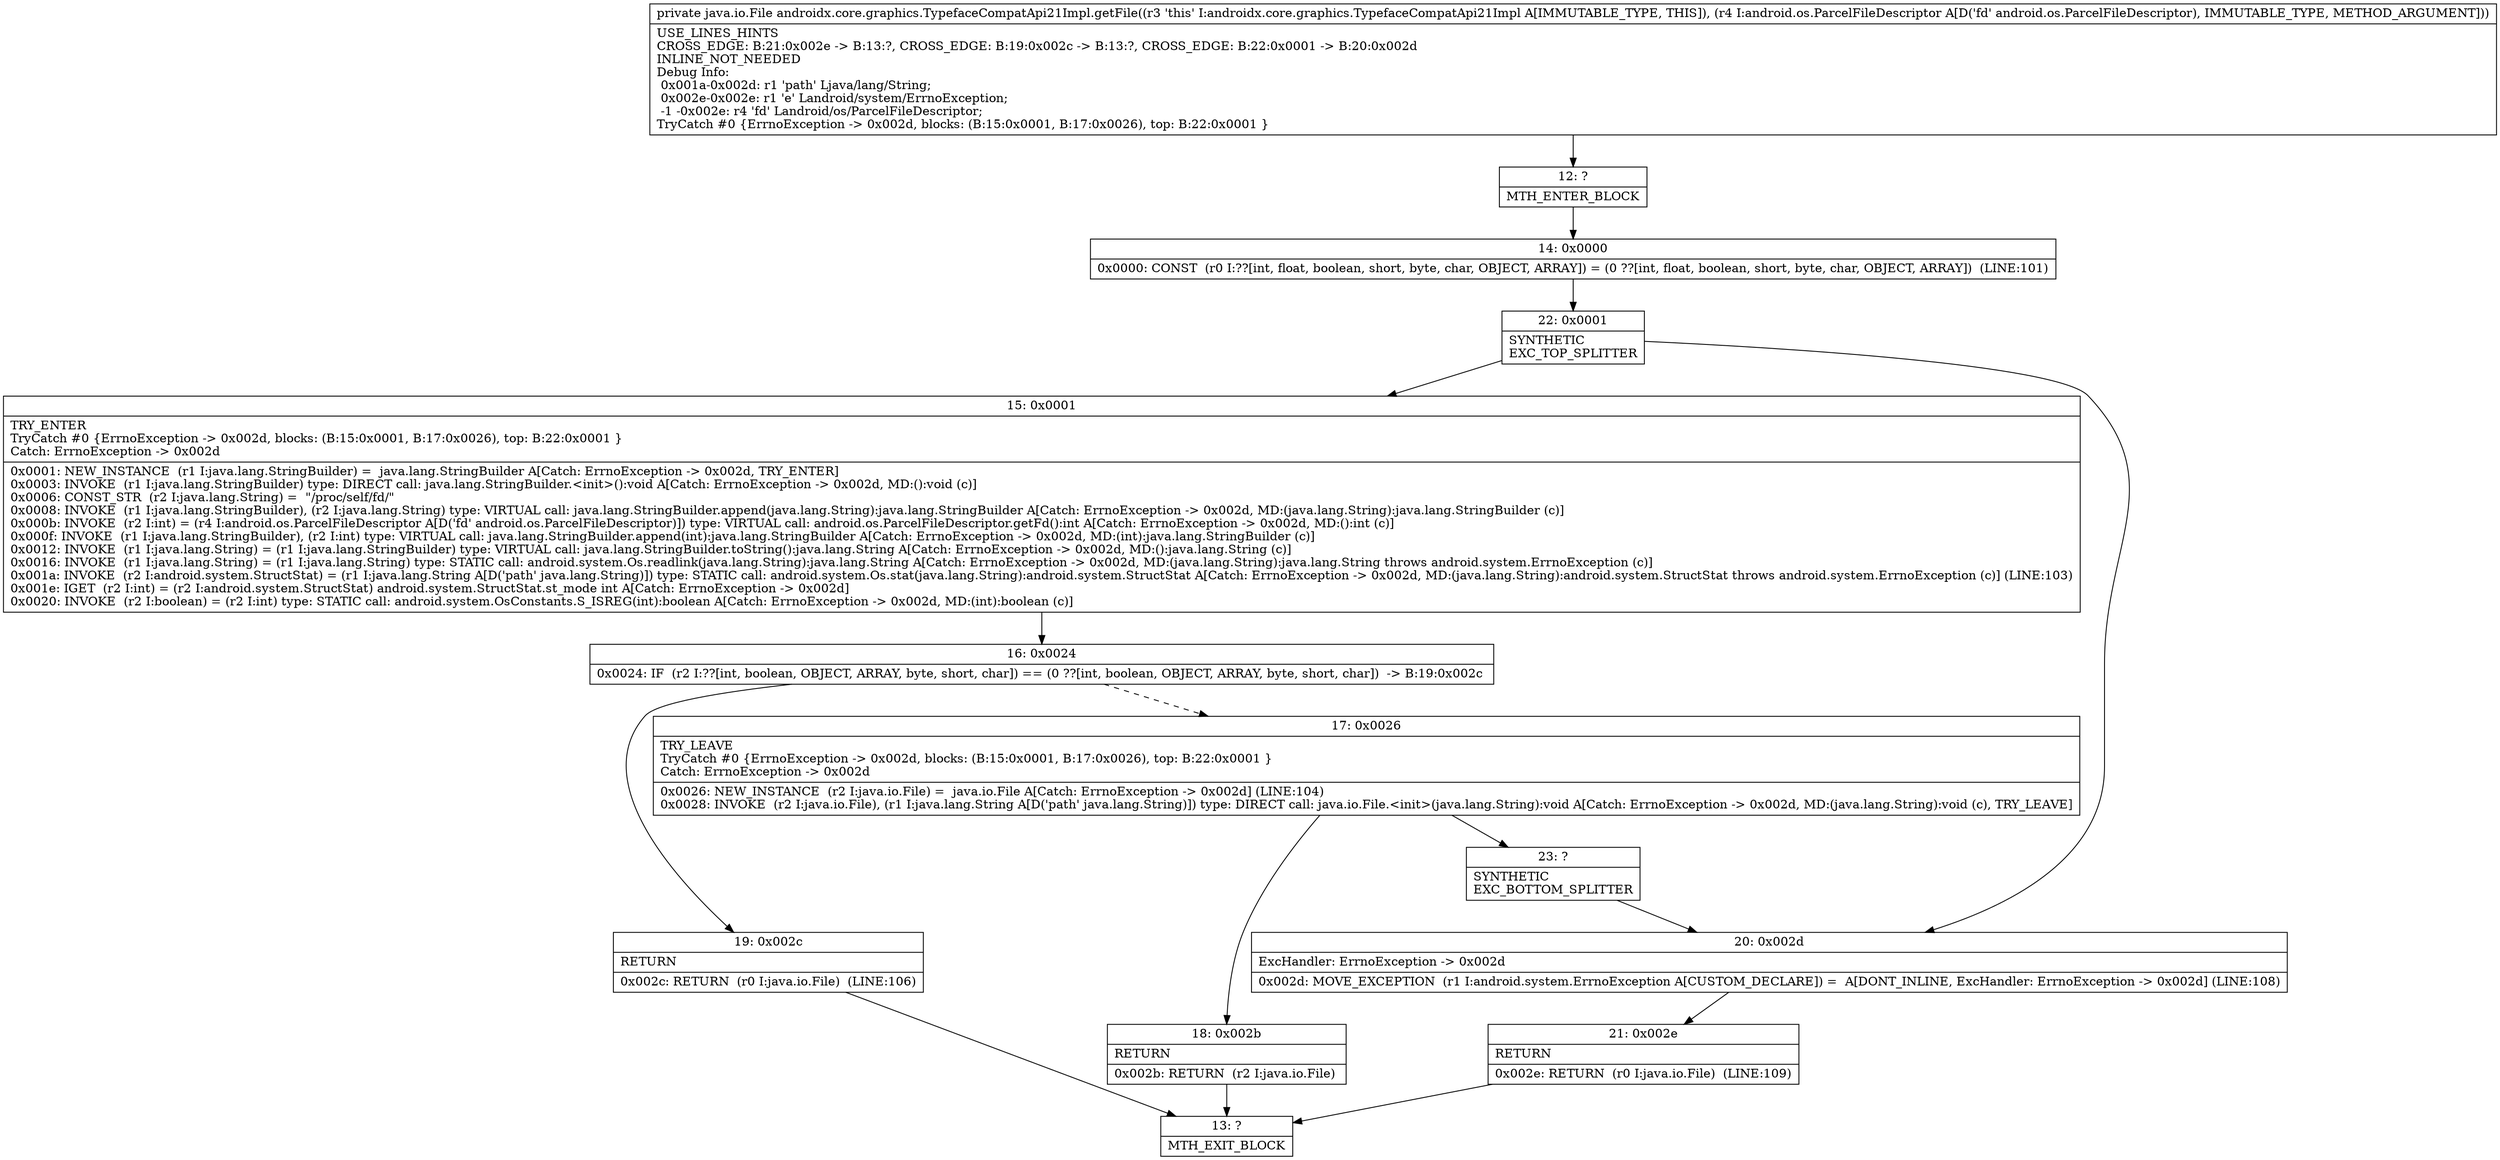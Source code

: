 digraph "CFG forandroidx.core.graphics.TypefaceCompatApi21Impl.getFile(Landroid\/os\/ParcelFileDescriptor;)Ljava\/io\/File;" {
Node_12 [shape=record,label="{12\:\ ?|MTH_ENTER_BLOCK\l}"];
Node_14 [shape=record,label="{14\:\ 0x0000|0x0000: CONST  (r0 I:??[int, float, boolean, short, byte, char, OBJECT, ARRAY]) = (0 ??[int, float, boolean, short, byte, char, OBJECT, ARRAY])  (LINE:101)\l}"];
Node_22 [shape=record,label="{22\:\ 0x0001|SYNTHETIC\lEXC_TOP_SPLITTER\l}"];
Node_15 [shape=record,label="{15\:\ 0x0001|TRY_ENTER\lTryCatch #0 \{ErrnoException \-\> 0x002d, blocks: (B:15:0x0001, B:17:0x0026), top: B:22:0x0001 \}\lCatch: ErrnoException \-\> 0x002d\l|0x0001: NEW_INSTANCE  (r1 I:java.lang.StringBuilder) =  java.lang.StringBuilder A[Catch: ErrnoException \-\> 0x002d, TRY_ENTER]\l0x0003: INVOKE  (r1 I:java.lang.StringBuilder) type: DIRECT call: java.lang.StringBuilder.\<init\>():void A[Catch: ErrnoException \-\> 0x002d, MD:():void (c)]\l0x0006: CONST_STR  (r2 I:java.lang.String) =  \"\/proc\/self\/fd\/\" \l0x0008: INVOKE  (r1 I:java.lang.StringBuilder), (r2 I:java.lang.String) type: VIRTUAL call: java.lang.StringBuilder.append(java.lang.String):java.lang.StringBuilder A[Catch: ErrnoException \-\> 0x002d, MD:(java.lang.String):java.lang.StringBuilder (c)]\l0x000b: INVOKE  (r2 I:int) = (r4 I:android.os.ParcelFileDescriptor A[D('fd' android.os.ParcelFileDescriptor)]) type: VIRTUAL call: android.os.ParcelFileDescriptor.getFd():int A[Catch: ErrnoException \-\> 0x002d, MD:():int (c)]\l0x000f: INVOKE  (r1 I:java.lang.StringBuilder), (r2 I:int) type: VIRTUAL call: java.lang.StringBuilder.append(int):java.lang.StringBuilder A[Catch: ErrnoException \-\> 0x002d, MD:(int):java.lang.StringBuilder (c)]\l0x0012: INVOKE  (r1 I:java.lang.String) = (r1 I:java.lang.StringBuilder) type: VIRTUAL call: java.lang.StringBuilder.toString():java.lang.String A[Catch: ErrnoException \-\> 0x002d, MD:():java.lang.String (c)]\l0x0016: INVOKE  (r1 I:java.lang.String) = (r1 I:java.lang.String) type: STATIC call: android.system.Os.readlink(java.lang.String):java.lang.String A[Catch: ErrnoException \-\> 0x002d, MD:(java.lang.String):java.lang.String throws android.system.ErrnoException (c)]\l0x001a: INVOKE  (r2 I:android.system.StructStat) = (r1 I:java.lang.String A[D('path' java.lang.String)]) type: STATIC call: android.system.Os.stat(java.lang.String):android.system.StructStat A[Catch: ErrnoException \-\> 0x002d, MD:(java.lang.String):android.system.StructStat throws android.system.ErrnoException (c)] (LINE:103)\l0x001e: IGET  (r2 I:int) = (r2 I:android.system.StructStat) android.system.StructStat.st_mode int A[Catch: ErrnoException \-\> 0x002d]\l0x0020: INVOKE  (r2 I:boolean) = (r2 I:int) type: STATIC call: android.system.OsConstants.S_ISREG(int):boolean A[Catch: ErrnoException \-\> 0x002d, MD:(int):boolean (c)]\l}"];
Node_16 [shape=record,label="{16\:\ 0x0024|0x0024: IF  (r2 I:??[int, boolean, OBJECT, ARRAY, byte, short, char]) == (0 ??[int, boolean, OBJECT, ARRAY, byte, short, char])  \-\> B:19:0x002c \l}"];
Node_17 [shape=record,label="{17\:\ 0x0026|TRY_LEAVE\lTryCatch #0 \{ErrnoException \-\> 0x002d, blocks: (B:15:0x0001, B:17:0x0026), top: B:22:0x0001 \}\lCatch: ErrnoException \-\> 0x002d\l|0x0026: NEW_INSTANCE  (r2 I:java.io.File) =  java.io.File A[Catch: ErrnoException \-\> 0x002d] (LINE:104)\l0x0028: INVOKE  (r2 I:java.io.File), (r1 I:java.lang.String A[D('path' java.lang.String)]) type: DIRECT call: java.io.File.\<init\>(java.lang.String):void A[Catch: ErrnoException \-\> 0x002d, MD:(java.lang.String):void (c), TRY_LEAVE]\l}"];
Node_18 [shape=record,label="{18\:\ 0x002b|RETURN\l|0x002b: RETURN  (r2 I:java.io.File) \l}"];
Node_13 [shape=record,label="{13\:\ ?|MTH_EXIT_BLOCK\l}"];
Node_23 [shape=record,label="{23\:\ ?|SYNTHETIC\lEXC_BOTTOM_SPLITTER\l}"];
Node_19 [shape=record,label="{19\:\ 0x002c|RETURN\l|0x002c: RETURN  (r0 I:java.io.File)  (LINE:106)\l}"];
Node_20 [shape=record,label="{20\:\ 0x002d|ExcHandler: ErrnoException \-\> 0x002d\l|0x002d: MOVE_EXCEPTION  (r1 I:android.system.ErrnoException A[CUSTOM_DECLARE]) =  A[DONT_INLINE, ExcHandler: ErrnoException \-\> 0x002d] (LINE:108)\l}"];
Node_21 [shape=record,label="{21\:\ 0x002e|RETURN\l|0x002e: RETURN  (r0 I:java.io.File)  (LINE:109)\l}"];
MethodNode[shape=record,label="{private java.io.File androidx.core.graphics.TypefaceCompatApi21Impl.getFile((r3 'this' I:androidx.core.graphics.TypefaceCompatApi21Impl A[IMMUTABLE_TYPE, THIS]), (r4 I:android.os.ParcelFileDescriptor A[D('fd' android.os.ParcelFileDescriptor), IMMUTABLE_TYPE, METHOD_ARGUMENT]))  | USE_LINES_HINTS\lCROSS_EDGE: B:21:0x002e \-\> B:13:?, CROSS_EDGE: B:19:0x002c \-\> B:13:?, CROSS_EDGE: B:22:0x0001 \-\> B:20:0x002d\lINLINE_NOT_NEEDED\lDebug Info:\l  0x001a\-0x002d: r1 'path' Ljava\/lang\/String;\l  0x002e\-0x002e: r1 'e' Landroid\/system\/ErrnoException;\l  \-1 \-0x002e: r4 'fd' Landroid\/os\/ParcelFileDescriptor;\lTryCatch #0 \{ErrnoException \-\> 0x002d, blocks: (B:15:0x0001, B:17:0x0026), top: B:22:0x0001 \}\l}"];
MethodNode -> Node_12;Node_12 -> Node_14;
Node_14 -> Node_22;
Node_22 -> Node_15;
Node_22 -> Node_20;
Node_15 -> Node_16;
Node_16 -> Node_17[style=dashed];
Node_16 -> Node_19;
Node_17 -> Node_18;
Node_17 -> Node_23;
Node_18 -> Node_13;
Node_23 -> Node_20;
Node_19 -> Node_13;
Node_20 -> Node_21;
Node_21 -> Node_13;
}

